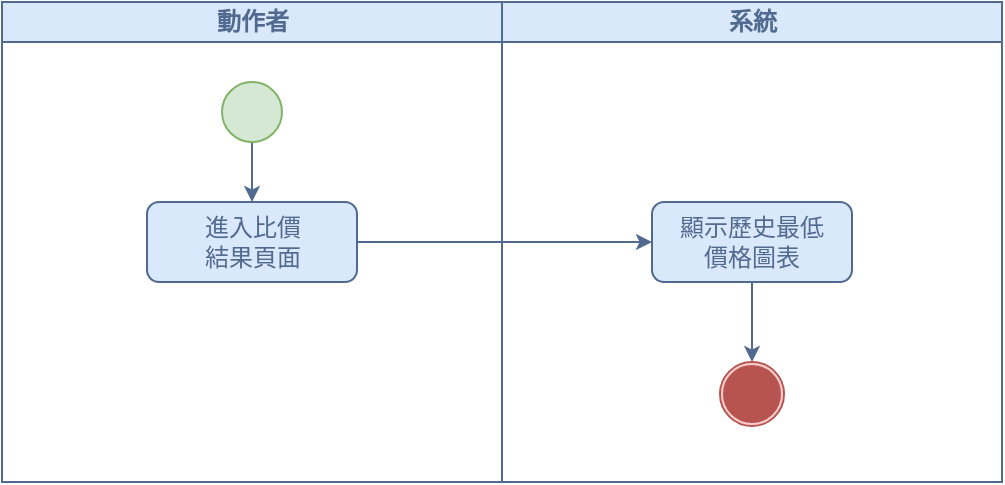 <mxfile version="21.6.5" type="device">
  <diagram id="jEoN3aK4DxyiWH86SDb8" name="第1頁">
    <mxGraphModel dx="978" dy="571" grid="1" gridSize="10" guides="1" tooltips="1" connect="1" arrows="1" fold="1" page="1" pageScale="1" pageWidth="827" pageHeight="1169" math="0" shadow="0">
      <root>
        <mxCell id="0" />
        <mxCell id="1" parent="0" />
        <mxCell id="zT-_l9FsMJJN6NS-BaIS-1" value="&lt;font color=&quot;#516a8f&quot;&gt;動作者&lt;/font&gt;" style="swimlane;html=1;startSize=20;fillColor=#dae8fc;strokeColor=#516A8F;" parent="1" vertex="1">
          <mxGeometry x="180" y="50" width="250" height="240" as="geometry" />
        </mxCell>
        <mxCell id="zT-_l9FsMJJN6NS-BaIS-11" value="&lt;font color=&quot;#516a8f&quot;&gt;進入比價&lt;br&gt;結果頁面&lt;/font&gt;" style="rounded=1;whiteSpace=wrap;html=1;shadow=0;comic=0;labelBackgroundColor=none;strokeWidth=1;fontFamily=Verdana;fontSize=12;align=center;arcSize=15;fillColor=#dae8fc;strokeColor=#516A8F;glass=0;" parent="zT-_l9FsMJJN6NS-BaIS-1" vertex="1">
          <mxGeometry x="72.5" y="100" width="105" height="40" as="geometry" />
        </mxCell>
        <mxCell id="zT-_l9FsMJJN6NS-BaIS-6" style="edgeStyle=none;rounded=0;html=1;labelBackgroundColor=none;startArrow=none;startFill=0;startSize=5;endArrow=classic;endFill=1;endSize=5;jettySize=auto;orthogonalLoop=1;strokeWidth=1;fontFamily=Verdana;fontSize=12;exitX=0.5;exitY=1;exitDx=0;exitDy=0;strokeColor=#516A8F;arcSize=20;entryX=0.5;entryY=0;entryDx=0;entryDy=0;" parent="zT-_l9FsMJJN6NS-BaIS-1" source="zT-_l9FsMJJN6NS-BaIS-4" target="zT-_l9FsMJJN6NS-BaIS-11" edge="1">
          <mxGeometry relative="1" as="geometry">
            <mxPoint x="88.55" y="245.0" as="sourcePoint" />
            <mxPoint x="125" y="100" as="targetPoint" />
          </mxGeometry>
        </mxCell>
        <mxCell id="zT-_l9FsMJJN6NS-BaIS-4" value="" style="ellipse;whiteSpace=wrap;html=1;rounded=0;shadow=0;comic=0;labelBackgroundColor=none;strokeWidth=1;fillColor=#d5e8d4;fontFamily=Verdana;fontSize=12;align=center;strokeColor=#82b366;" parent="zT-_l9FsMJJN6NS-BaIS-1" vertex="1">
          <mxGeometry x="110" y="40" width="30" height="30" as="geometry" />
        </mxCell>
        <mxCell id="zT-_l9FsMJJN6NS-BaIS-9" value="&lt;font color=&quot;#516a8f&quot;&gt;系統&lt;/font&gt;" style="swimlane;html=1;startSize=20;fillColor=#dae8fc;strokeColor=#516A8F;" parent="1" vertex="1">
          <mxGeometry x="430" y="50" width="250" height="240" as="geometry" />
        </mxCell>
        <mxCell id="zT-_l9FsMJJN6NS-BaIS-5" value="&lt;font color=&quot;#516a8f&quot;&gt;顯示歷史最低&lt;br&gt;價格圖表&lt;br&gt;&lt;/font&gt;" style="rounded=1;whiteSpace=wrap;html=1;shadow=0;comic=0;labelBackgroundColor=none;strokeWidth=1;fontFamily=Verdana;fontSize=12;align=center;arcSize=15;fillColor=#dae8fc;strokeColor=#516A8F;glass=0;" parent="zT-_l9FsMJJN6NS-BaIS-9" vertex="1">
          <mxGeometry x="75" y="100" width="100" height="40" as="geometry" />
        </mxCell>
        <mxCell id="zT-_l9FsMJJN6NS-BaIS-10" style="edgeStyle=none;rounded=0;html=1;labelBackgroundColor=none;startArrow=none;startFill=0;startSize=5;endArrow=classic;endFill=1;endSize=5;jettySize=auto;orthogonalLoop=1;strokeWidth=1;fontFamily=Verdana;fontSize=12;exitX=0.5;exitY=1;exitDx=0;exitDy=0;strokeColor=#516A8F;arcSize=20;entryX=0.5;entryY=0;entryDx=0;entryDy=0;" parent="zT-_l9FsMJJN6NS-BaIS-9" source="zT-_l9FsMJJN6NS-BaIS-5" target="zT-_l9FsMJJN6NS-BaIS-15" edge="1">
          <mxGeometry relative="1" as="geometry">
            <mxPoint x="125" y="140.0" as="sourcePoint" />
            <mxPoint x="133" y="390" as="targetPoint" />
          </mxGeometry>
        </mxCell>
        <mxCell id="zT-_l9FsMJJN6NS-BaIS-13" value="" style="group" parent="zT-_l9FsMJJN6NS-BaIS-9" vertex="1" connectable="0">
          <mxGeometry x="109" y="180" width="32" height="32" as="geometry" />
        </mxCell>
        <mxCell id="zT-_l9FsMJJN6NS-BaIS-14" value="" style="ellipse;whiteSpace=wrap;html=1;aspect=fixed;fillColor=#b85450;strokeColor=#f8cecc;" parent="zT-_l9FsMJJN6NS-BaIS-13" vertex="1">
          <mxGeometry x="1" y="1" width="30" height="30" as="geometry" />
        </mxCell>
        <mxCell id="zT-_l9FsMJJN6NS-BaIS-15" value="" style="ellipse;whiteSpace=wrap;html=1;aspect=fixed;fillColor=none;strokeColor=#B85450;" parent="zT-_l9FsMJJN6NS-BaIS-13" vertex="1">
          <mxGeometry width="32" height="32" as="geometry" />
        </mxCell>
        <mxCell id="zT-_l9FsMJJN6NS-BaIS-16" style="edgeStyle=none;rounded=1;html=1;labelBackgroundColor=none;startArrow=none;startFill=0;startSize=5;endArrow=classic;endFill=1;endSize=5;jettySize=auto;orthogonalLoop=1;strokeWidth=1;fontFamily=Verdana;fontSize=12;strokeColor=#516A8F;arcSize=15;exitX=1;exitY=0.5;exitDx=0;exitDy=0;entryX=0;entryY=0.5;entryDx=0;entryDy=0;" parent="1" source="zT-_l9FsMJJN6NS-BaIS-11" target="zT-_l9FsMJJN6NS-BaIS-5" edge="1">
          <mxGeometry relative="1" as="geometry">
            <mxPoint x="360" y="305" as="sourcePoint" />
            <mxPoint x="470" y="210" as="targetPoint" />
          </mxGeometry>
        </mxCell>
      </root>
    </mxGraphModel>
  </diagram>
</mxfile>
